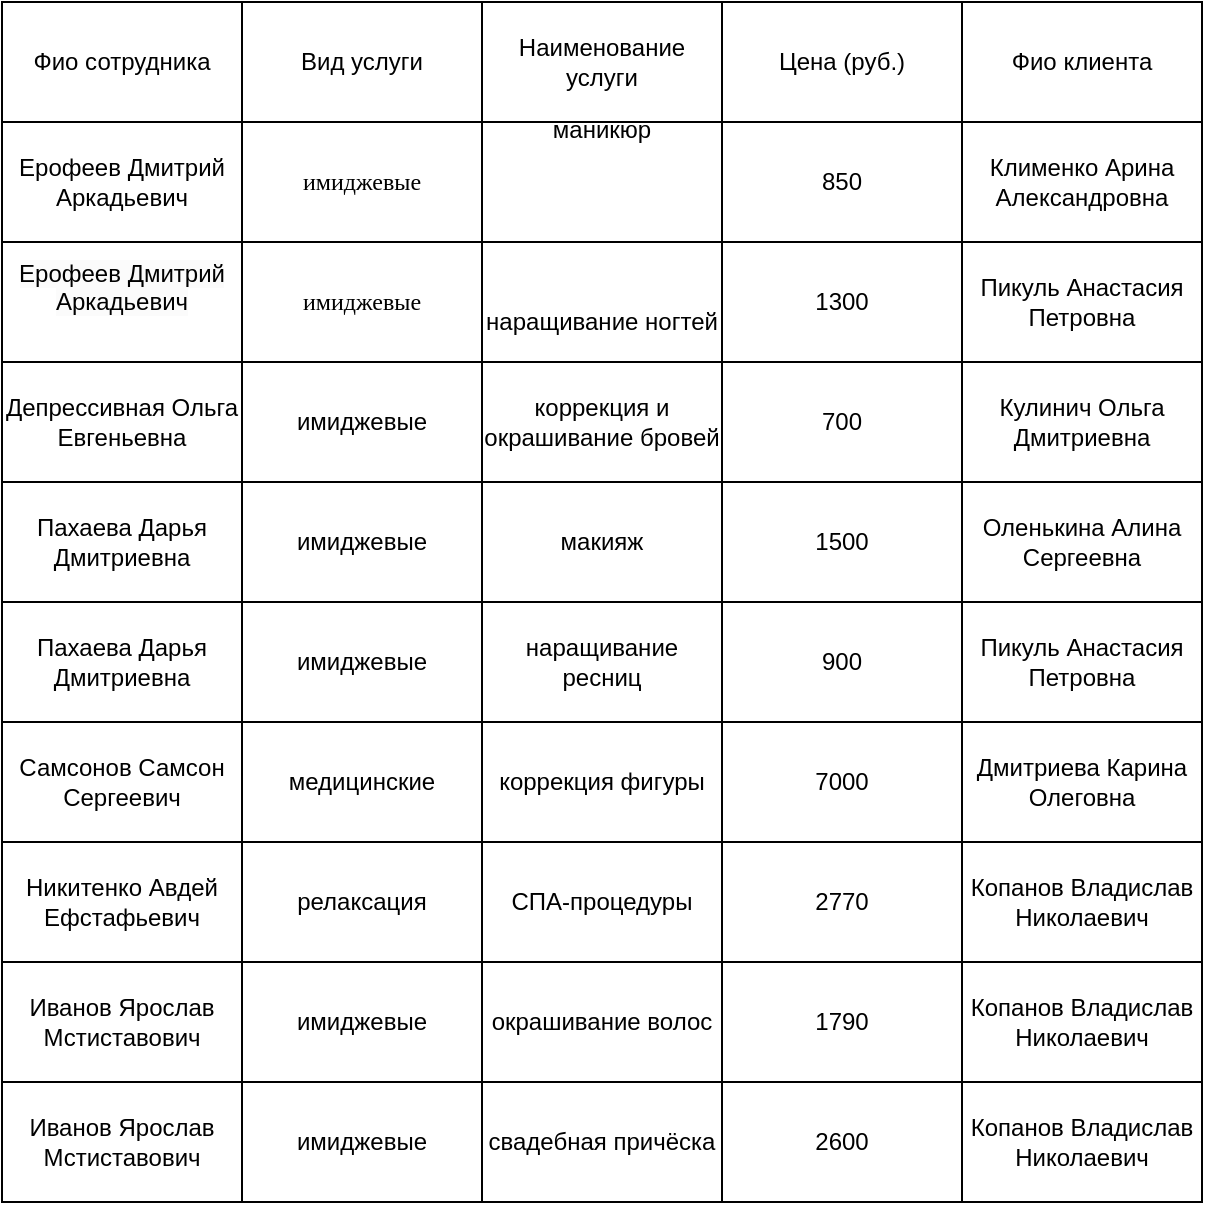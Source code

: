 <mxfile version="20.8.10" type="github"><diagram name="Страница 1" id="M4ItLLKpe13sCiYE9jqX"><mxGraphModel dx="819" dy="455" grid="1" gridSize="10" guides="1" tooltips="1" connect="1" arrows="1" fold="1" page="1" pageScale="1" pageWidth="3300" pageHeight="4681" math="0" shadow="0"><root><mxCell id="0"/><mxCell id="1" parent="0"/><mxCell id="E6P9Oe7N1OlWt2vU_3ey-1" value="Фио сотрудника" style="rounded=0;whiteSpace=wrap;html=1;" vertex="1" parent="1"><mxGeometry x="1280" y="3060" width="120" height="60" as="geometry"/></mxCell><mxCell id="E6P9Oe7N1OlWt2vU_3ey-2" value="Вид услуги" style="rounded=0;whiteSpace=wrap;html=1;" vertex="1" parent="1"><mxGeometry x="1400" y="3060" width="120" height="60" as="geometry"/></mxCell><mxCell id="E6P9Oe7N1OlWt2vU_3ey-3" value="Цена (руб.)" style="rounded=0;whiteSpace=wrap;html=1;" vertex="1" parent="1"><mxGeometry x="1640" y="3060" width="120" height="60" as="geometry"/></mxCell><mxCell id="E6P9Oe7N1OlWt2vU_3ey-4" value="Наименование услуги" style="rounded=0;whiteSpace=wrap;html=1;" vertex="1" parent="1"><mxGeometry x="1520" y="3060" width="120" height="60" as="geometry"/></mxCell><mxCell id="E6P9Oe7N1OlWt2vU_3ey-5" value="Фио клиента" style="rounded=0;whiteSpace=wrap;html=1;" vertex="1" parent="1"><mxGeometry x="1760" y="3060" width="120" height="60" as="geometry"/></mxCell><mxCell id="E6P9Oe7N1OlWt2vU_3ey-9" value="&lt;p align=&quot;center&quot; class=&quot;MsoNormal&quot;&gt;Ерофеев Дмитрий Аркадьевич&lt;/p&gt;" style="rounded=0;whiteSpace=wrap;html=1;" vertex="1" parent="1"><mxGeometry x="1280" y="3120" width="120" height="60" as="geometry"/></mxCell><mxCell id="E6P9Oe7N1OlWt2vU_3ey-10" value="&lt;p align=&quot;center&quot; class=&quot;MsoNormal&quot;&gt;Депрессивная Ольга Евгеньевна&lt;/p&gt;" style="rounded=0;whiteSpace=wrap;html=1;" vertex="1" parent="1"><mxGeometry x="1280" y="3240" width="120" height="60" as="geometry"/></mxCell><mxCell id="E6P9Oe7N1OlWt2vU_3ey-11" value="&#10;&lt;span style=&quot;color: rgb(0, 0, 0); font-family: Helvetica; font-size: 12px; font-style: normal; font-variant-ligatures: normal; font-variant-caps: normal; font-weight: 400; letter-spacing: normal; orphans: 2; text-align: -webkit-center; text-indent: 0px; text-transform: none; widows: 2; word-spacing: 0px; -webkit-text-stroke-width: 0px; background-color: rgb(251, 251, 251); text-decoration-thickness: initial; text-decoration-style: initial; text-decoration-color: initial; float: none; display: inline !important;&quot;&gt;Ерофеев Дмитрий Аркадьевич&lt;/span&gt;&#10;&#10;" style="rounded=0;whiteSpace=wrap;html=1;" vertex="1" parent="1"><mxGeometry x="1280" y="3180" width="120" height="60" as="geometry"/></mxCell><mxCell id="E6P9Oe7N1OlWt2vU_3ey-12" value="&lt;p align=&quot;center&quot; class=&quot;MsoNormal&quot;&gt;Пахаева Дарья Дмитриевна&lt;/p&gt;" style="rounded=0;whiteSpace=wrap;html=1;" vertex="1" parent="1"><mxGeometry x="1280" y="3300" width="120" height="60" as="geometry"/></mxCell><mxCell id="E6P9Oe7N1OlWt2vU_3ey-13" value="Пахаева Дарья Дмитриевна" style="rounded=0;whiteSpace=wrap;html=1;" vertex="1" parent="1"><mxGeometry x="1280" y="3360" width="120" height="60" as="geometry"/></mxCell><mxCell id="E6P9Oe7N1OlWt2vU_3ey-14" value="&lt;p align=&quot;center&quot; class=&quot;MsoNormal&quot;&gt;Самсонов Самсон Сергеевич&lt;/p&gt;" style="rounded=0;whiteSpace=wrap;html=1;" vertex="1" parent="1"><mxGeometry x="1280" y="3420" width="120" height="60" as="geometry"/></mxCell><mxCell id="E6P9Oe7N1OlWt2vU_3ey-15" value="&lt;p align=&quot;center&quot; class=&quot;MsoNormal&quot;&gt;Никитенко Авдей Ефстафьевич&lt;/p&gt;" style="rounded=0;whiteSpace=wrap;html=1;" vertex="1" parent="1"><mxGeometry x="1280" y="3480" width="120" height="60" as="geometry"/></mxCell><mxCell id="E6P9Oe7N1OlWt2vU_3ey-16" value="&lt;p style=&quot;border-color: var(--border-color);&quot; align=&quot;center&quot; class=&quot;MsoNormal&quot;&gt;&lt;font style=&quot;border-color: var(--border-color);&quot; face=&quot;Verdana&quot;&gt;имиджевые&lt;/font&gt;&lt;/p&gt;&lt;font style=&quot;border-color: var(--border-color);&quot; face=&quot;Verdana&quot;&gt;&lt;/font&gt;" style="rounded=0;whiteSpace=wrap;html=1;" vertex="1" parent="1"><mxGeometry x="1400" y="3180" width="120" height="60" as="geometry"/></mxCell><mxCell id="E6P9Oe7N1OlWt2vU_3ey-17" value="&lt;p style=&quot;border-color: var(--border-color);&quot; align=&quot;center&quot; class=&quot;MsoNormal&quot;&gt;&lt;font style=&quot;border-color: var(--border-color);&quot; face=&quot;Verdana&quot;&gt;имиджевые&lt;/font&gt;&lt;/p&gt;&lt;font style=&quot;border-color: var(--border-color);&quot; face=&quot;Verdana&quot;&gt;&lt;/font&gt;" style="rounded=0;whiteSpace=wrap;html=1;" vertex="1" parent="1"><mxGeometry x="1400" y="3120" width="120" height="60" as="geometry"/></mxCell><mxCell id="E6P9Oe7N1OlWt2vU_3ey-18" value="&lt;p align=&quot;center&quot; class=&quot;MsoNormal&quot;&gt;имиджевые&lt;/p&gt;" style="rounded=0;whiteSpace=wrap;html=1;" vertex="1" parent="1"><mxGeometry x="1400" y="3240" width="120" height="60" as="geometry"/></mxCell><mxCell id="E6P9Oe7N1OlWt2vU_3ey-19" value="&lt;p align=&quot;center&quot; class=&quot;MsoNormal&quot;&gt;имиджевые&lt;/p&gt;" style="rounded=0;whiteSpace=wrap;html=1;" vertex="1" parent="1"><mxGeometry x="1400" y="3300" width="120" height="60" as="geometry"/></mxCell><mxCell id="E6P9Oe7N1OlWt2vU_3ey-20" value="имиджевые" style="rounded=0;whiteSpace=wrap;html=1;" vertex="1" parent="1"><mxGeometry x="1400" y="3360" width="120" height="60" as="geometry"/></mxCell><mxCell id="E6P9Oe7N1OlWt2vU_3ey-21" value="&lt;p align=&quot;center&quot; class=&quot;MsoNormal&quot;&gt;медицинские&lt;/p&gt;" style="rounded=0;whiteSpace=wrap;html=1;" vertex="1" parent="1"><mxGeometry x="1400" y="3420" width="120" height="60" as="geometry"/></mxCell><mxCell id="E6P9Oe7N1OlWt2vU_3ey-22" value="" style="rounded=0;whiteSpace=wrap;html=1;" vertex="1" parent="1"><mxGeometry x="1520" y="3180" width="120" height="60" as="geometry"/></mxCell><mxCell id="E6P9Oe7N1OlWt2vU_3ey-23" value="&lt;br&gt;&lt;br&gt;&lt;br&gt;&lt;p style=&quot;text-align:center&quot; align=&quot;center&quot; class=&quot;MsoNormal&quot;&gt;&lt;span&gt;маникюр&lt;/span&gt;&lt;/p&gt;&lt;br&gt;&lt;br&gt;&lt;br&gt;&lt;br&gt;&lt;p align=&quot;center&quot; class=&quot;MsoNormal&quot;&gt;наращивание ногтей&lt;/p&gt;" style="rounded=0;whiteSpace=wrap;html=1;verticalAlign=middle;" vertex="1" parent="1"><mxGeometry x="1520" y="3120" width="120" height="60" as="geometry"/></mxCell><mxCell id="E6P9Oe7N1OlWt2vU_3ey-24" value="&lt;p align=&quot;center&quot; class=&quot;MsoNormal&quot;&gt;коррекция и окрашивание бровей&lt;/p&gt;" style="rounded=0;whiteSpace=wrap;html=1;" vertex="1" parent="1"><mxGeometry x="1520" y="3240" width="120" height="60" as="geometry"/></mxCell><mxCell id="E6P9Oe7N1OlWt2vU_3ey-25" value="&lt;p align=&quot;center&quot; class=&quot;MsoNormal&quot;&gt;макияж&lt;/p&gt;" style="rounded=0;whiteSpace=wrap;html=1;" vertex="1" parent="1"><mxGeometry x="1520" y="3300" width="120" height="60" as="geometry"/></mxCell><mxCell id="E6P9Oe7N1OlWt2vU_3ey-26" value="&lt;p align=&quot;center&quot; class=&quot;MsoNormal&quot;&gt;наращивание ресниц&lt;/p&gt;" style="rounded=0;whiteSpace=wrap;html=1;" vertex="1" parent="1"><mxGeometry x="1520" y="3360" width="120" height="60" as="geometry"/></mxCell><mxCell id="E6P9Oe7N1OlWt2vU_3ey-27" value="&lt;p align=&quot;center&quot; class=&quot;MsoNormal&quot;&gt;коррекция фигуры&lt;/p&gt;" style="rounded=0;whiteSpace=wrap;html=1;" vertex="1" parent="1"><mxGeometry x="1520" y="3420" width="120" height="60" as="geometry"/></mxCell><mxCell id="E6P9Oe7N1OlWt2vU_3ey-28" value="&lt;p align=&quot;center&quot; class=&quot;MsoNormal&quot;&gt;1300&lt;/p&gt;" style="rounded=0;whiteSpace=wrap;html=1;" vertex="1" parent="1"><mxGeometry x="1640" y="3180" width="120" height="60" as="geometry"/></mxCell><mxCell id="E6P9Oe7N1OlWt2vU_3ey-29" value="&lt;p align=&quot;center&quot; class=&quot;MsoNormal&quot;&gt;850&lt;/p&gt;" style="rounded=0;whiteSpace=wrap;html=1;" vertex="1" parent="1"><mxGeometry x="1640" y="3120" width="120" height="60" as="geometry"/></mxCell><mxCell id="E6P9Oe7N1OlWt2vU_3ey-30" value="&lt;p align=&quot;center&quot; class=&quot;MsoNormal&quot;&gt;700&lt;/p&gt;" style="rounded=0;whiteSpace=wrap;html=1;" vertex="1" parent="1"><mxGeometry x="1640" y="3240" width="120" height="60" as="geometry"/></mxCell><mxCell id="E6P9Oe7N1OlWt2vU_3ey-31" value="&lt;p align=&quot;center&quot; class=&quot;MsoNormal&quot;&gt;1500&lt;/p&gt;" style="rounded=0;whiteSpace=wrap;html=1;" vertex="1" parent="1"><mxGeometry x="1640" y="3300" width="120" height="60" as="geometry"/></mxCell><mxCell id="E6P9Oe7N1OlWt2vU_3ey-32" value="&lt;p align=&quot;center&quot; class=&quot;MsoNormal&quot;&gt;900&lt;/p&gt;" style="rounded=0;whiteSpace=wrap;html=1;" vertex="1" parent="1"><mxGeometry x="1640" y="3360" width="120" height="60" as="geometry"/></mxCell><mxCell id="E6P9Oe7N1OlWt2vU_3ey-33" value="&lt;p align=&quot;center&quot; class=&quot;MsoNormal&quot;&gt;7000&lt;/p&gt;" style="rounded=0;whiteSpace=wrap;html=1;" vertex="1" parent="1"><mxGeometry x="1640" y="3420" width="120" height="60" as="geometry"/></mxCell><mxCell id="E6P9Oe7N1OlWt2vU_3ey-34" value="&lt;p align=&quot;center&quot; class=&quot;MsoNormal&quot;&gt;Пикуль Анастасия Петровна&lt;/p&gt;" style="rounded=0;whiteSpace=wrap;html=1;" vertex="1" parent="1"><mxGeometry x="1760" y="3180" width="120" height="60" as="geometry"/></mxCell><mxCell id="E6P9Oe7N1OlWt2vU_3ey-35" value="&lt;p align=&quot;center&quot; class=&quot;MsoNormal&quot;&gt;Клименко Арина Александровна&lt;/p&gt;" style="rounded=0;whiteSpace=wrap;html=1;" vertex="1" parent="1"><mxGeometry x="1760" y="3120" width="120" height="60" as="geometry"/></mxCell><mxCell id="E6P9Oe7N1OlWt2vU_3ey-36" value="&lt;p align=&quot;center&quot; class=&quot;MsoNormal&quot;&gt;Кулинич Ольга Дмитриевна&lt;/p&gt;" style="rounded=0;whiteSpace=wrap;html=1;" vertex="1" parent="1"><mxGeometry x="1760" y="3240" width="120" height="60" as="geometry"/></mxCell><mxCell id="E6P9Oe7N1OlWt2vU_3ey-37" value="&lt;p align=&quot;center&quot; class=&quot;MsoNormal&quot;&gt;Оленькина Алина Сергеевна&lt;/p&gt;" style="rounded=0;whiteSpace=wrap;html=1;" vertex="1" parent="1"><mxGeometry x="1760" y="3300" width="120" height="60" as="geometry"/></mxCell><mxCell id="E6P9Oe7N1OlWt2vU_3ey-38" value="&lt;p align=&quot;center&quot; class=&quot;MsoNormal&quot;&gt;Пикуль Анастасия Петровна&lt;/p&gt;" style="rounded=0;whiteSpace=wrap;html=1;" vertex="1" parent="1"><mxGeometry x="1760" y="3360" width="120" height="60" as="geometry"/></mxCell><mxCell id="E6P9Oe7N1OlWt2vU_3ey-39" value="&lt;p align=&quot;center&quot; class=&quot;MsoNormal&quot;&gt;Дмитриева Карина Олеговна&lt;/p&gt;" style="rounded=0;whiteSpace=wrap;html=1;" vertex="1" parent="1"><mxGeometry x="1760" y="3420" width="120" height="60" as="geometry"/></mxCell><mxCell id="E6P9Oe7N1OlWt2vU_3ey-46" value="&lt;p align=&quot;center&quot; class=&quot;MsoNormal&quot;&gt;релаксация&lt;/p&gt;" style="rounded=0;whiteSpace=wrap;html=1;" vertex="1" parent="1"><mxGeometry x="1400" y="3480" width="120" height="60" as="geometry"/></mxCell><mxCell id="E6P9Oe7N1OlWt2vU_3ey-47" value="&lt;p align=&quot;center&quot; class=&quot;MsoNormal&quot;&gt;СПА-процедуры&lt;/p&gt;" style="rounded=0;whiteSpace=wrap;html=1;" vertex="1" parent="1"><mxGeometry x="1520" y="3480" width="120" height="60" as="geometry"/></mxCell><mxCell id="E6P9Oe7N1OlWt2vU_3ey-48" value="&lt;p align=&quot;center&quot; class=&quot;MsoNormal&quot;&gt;2770&lt;/p&gt;" style="rounded=0;whiteSpace=wrap;html=1;" vertex="1" parent="1"><mxGeometry x="1640" y="3480" width="120" height="60" as="geometry"/></mxCell><mxCell id="E6P9Oe7N1OlWt2vU_3ey-49" value="&lt;p align=&quot;center&quot; class=&quot;MsoNormal&quot;&gt;Копанов Владислав Николаевич&lt;/p&gt;" style="rounded=0;whiteSpace=wrap;html=1;" vertex="1" parent="1"><mxGeometry x="1760" y="3480" width="120" height="60" as="geometry"/></mxCell><mxCell id="E6P9Oe7N1OlWt2vU_3ey-50" value="&lt;p align=&quot;center&quot; class=&quot;MsoNormal&quot;&gt;Иванов Ярослав Мстиставович&lt;/p&gt;" style="rounded=0;whiteSpace=wrap;html=1;" vertex="1" parent="1"><mxGeometry x="1280" y="3540" width="120" height="60" as="geometry"/></mxCell><mxCell id="E6P9Oe7N1OlWt2vU_3ey-51" value="&lt;p align=&quot;center&quot; class=&quot;MsoNormal&quot;&gt;имиджевые&lt;/p&gt;" style="rounded=0;whiteSpace=wrap;html=1;" vertex="1" parent="1"><mxGeometry x="1400" y="3540" width="120" height="60" as="geometry"/></mxCell><mxCell id="E6P9Oe7N1OlWt2vU_3ey-52" value="&lt;p align=&quot;center&quot; class=&quot;MsoNormal&quot;&gt;окрашивание волос&lt;/p&gt;" style="rounded=0;whiteSpace=wrap;html=1;" vertex="1" parent="1"><mxGeometry x="1520" y="3540" width="120" height="60" as="geometry"/></mxCell><mxCell id="E6P9Oe7N1OlWt2vU_3ey-53" value="&lt;p align=&quot;center&quot; class=&quot;MsoNormal&quot;&gt;1790&lt;/p&gt;" style="rounded=0;whiteSpace=wrap;html=1;" vertex="1" parent="1"><mxGeometry x="1640" y="3540" width="120" height="60" as="geometry"/></mxCell><mxCell id="E6P9Oe7N1OlWt2vU_3ey-54" value="&lt;p align=&quot;center&quot; class=&quot;MsoNormal&quot;&gt;Копанов Владислав Николаевич&lt;/p&gt;" style="rounded=0;whiteSpace=wrap;html=1;" vertex="1" parent="1"><mxGeometry x="1760" y="3540" width="120" height="60" as="geometry"/></mxCell><mxCell id="E6P9Oe7N1OlWt2vU_3ey-55" value="&lt;p align=&quot;center&quot; class=&quot;MsoNormal&quot;&gt;Иванов Ярослав Мстиставович&lt;br&gt;&lt;/p&gt;" style="rounded=0;whiteSpace=wrap;html=1;" vertex="1" parent="1"><mxGeometry x="1280" y="3600" width="120" height="60" as="geometry"/></mxCell><mxCell id="E6P9Oe7N1OlWt2vU_3ey-56" value="&lt;p align=&quot;center&quot; class=&quot;MsoNormal&quot;&gt;имиджевые&lt;/p&gt;" style="rounded=0;whiteSpace=wrap;html=1;" vertex="1" parent="1"><mxGeometry x="1400" y="3600" width="120" height="60" as="geometry"/></mxCell><mxCell id="E6P9Oe7N1OlWt2vU_3ey-57" value="&lt;p align=&quot;center&quot; class=&quot;MsoNormal&quot;&gt;свадебная причёска&lt;/p&gt;" style="rounded=0;whiteSpace=wrap;html=1;" vertex="1" parent="1"><mxGeometry x="1520" y="3600" width="120" height="60" as="geometry"/></mxCell><mxCell id="E6P9Oe7N1OlWt2vU_3ey-58" value="&lt;p align=&quot;center&quot; class=&quot;MsoNormal&quot;&gt;2600&lt;/p&gt;" style="rounded=0;whiteSpace=wrap;html=1;" vertex="1" parent="1"><mxGeometry x="1640" y="3600" width="120" height="60" as="geometry"/></mxCell><mxCell id="E6P9Oe7N1OlWt2vU_3ey-59" value="&lt;p align=&quot;center&quot; class=&quot;MsoNormal&quot;&gt;Копанов Владислав Николаевич&lt;/p&gt;" style="rounded=0;whiteSpace=wrap;html=1;" vertex="1" parent="1"><mxGeometry x="1760" y="3600" width="120" height="60" as="geometry"/></mxCell></root></mxGraphModel></diagram></mxfile>